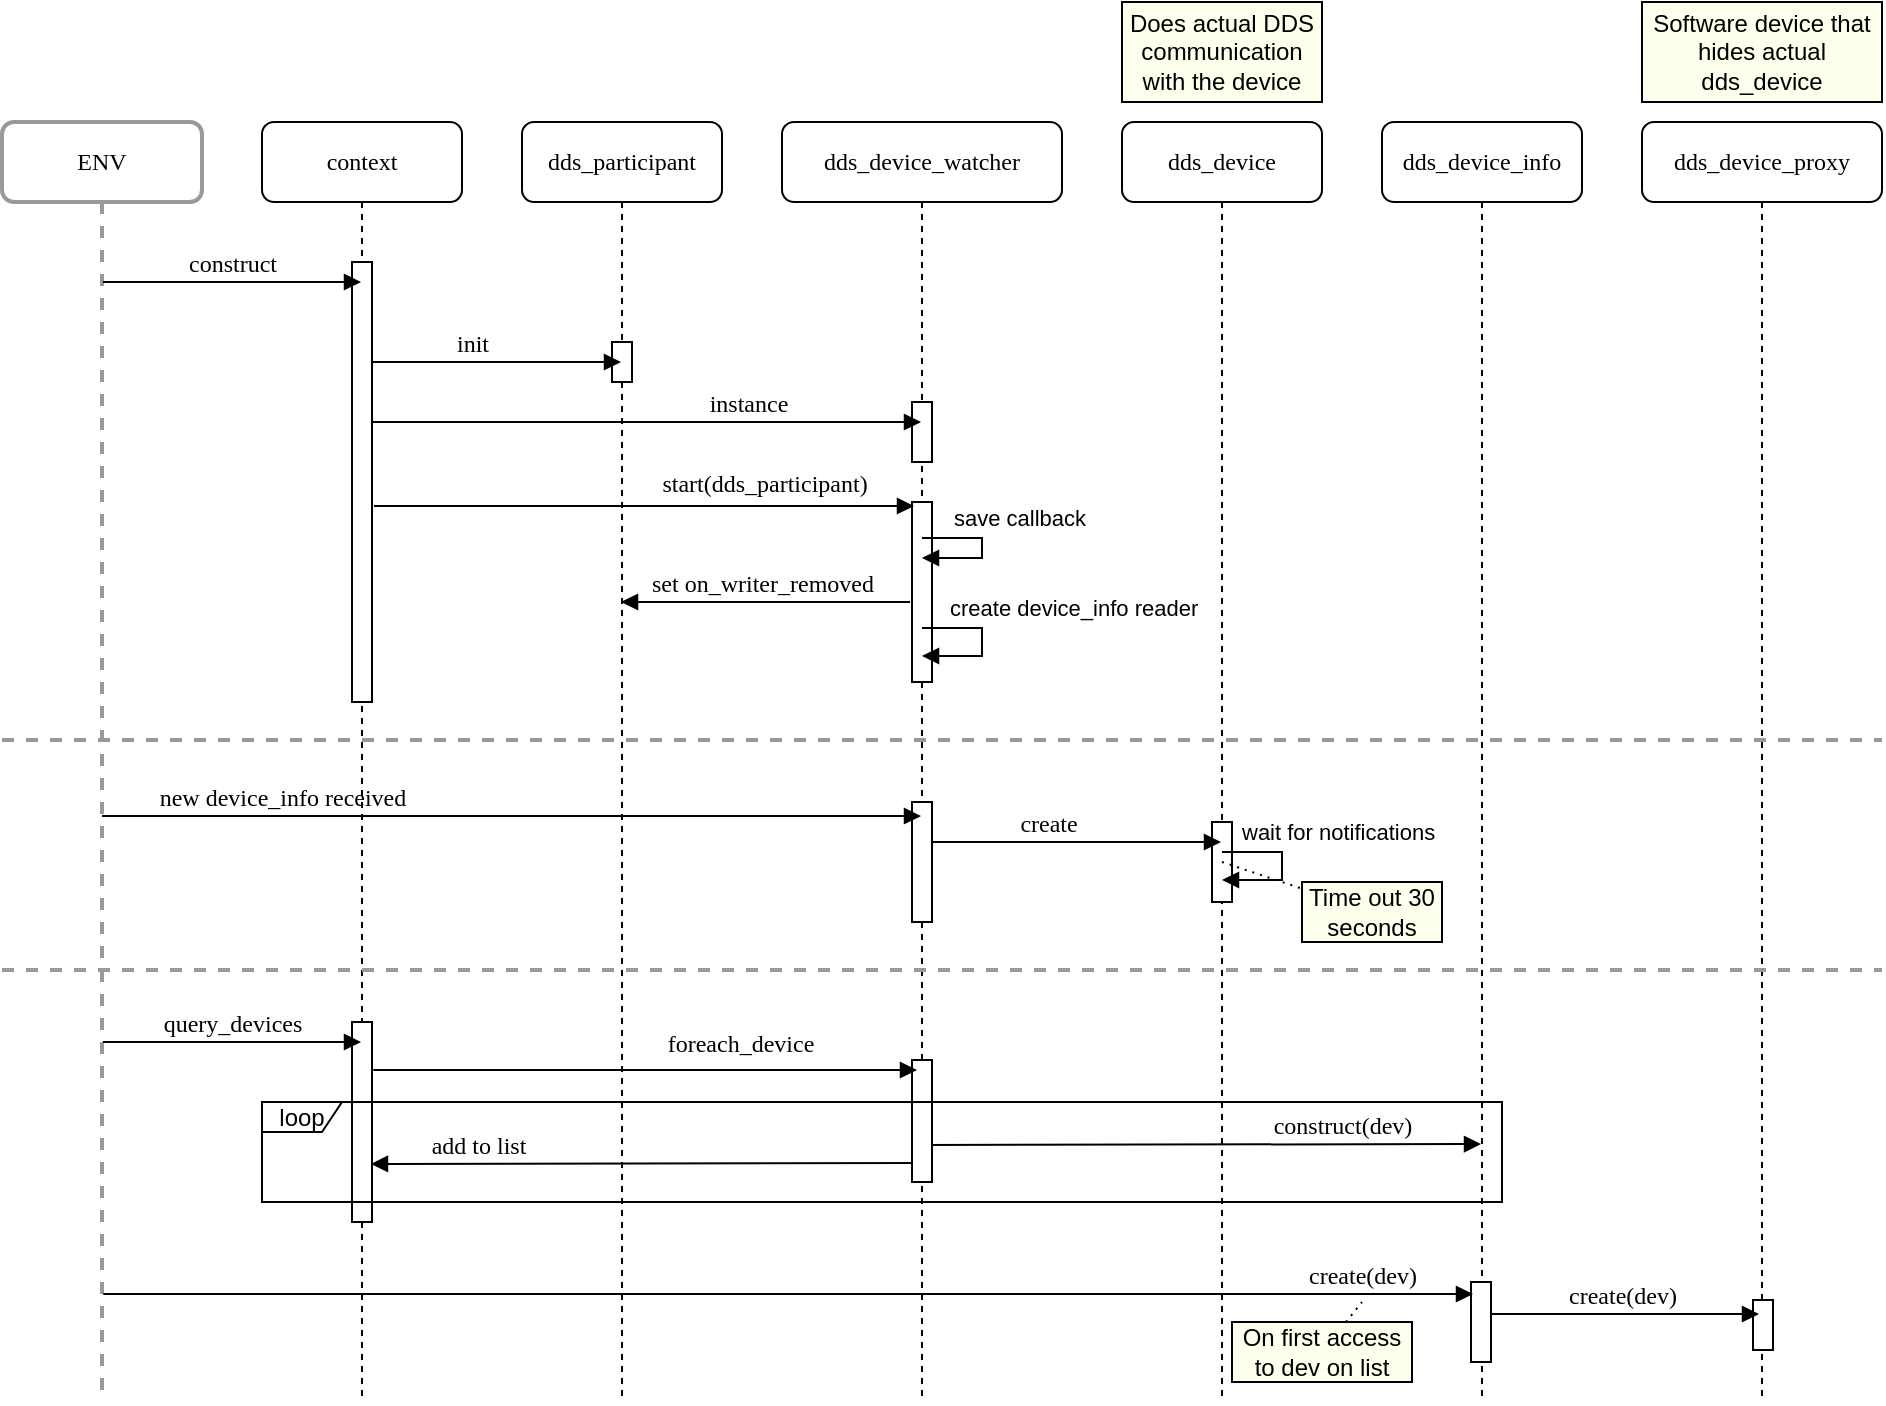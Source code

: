 <mxfile version="19.0.3" type="device"><diagram name="Page-1" id="13e1069c-82ec-6db2-03f1-153e76fe0fe0"><mxGraphModel dx="1422" dy="865" grid="1" gridSize="10" guides="1" tooltips="1" connect="1" arrows="1" fold="1" page="1" pageScale="1" pageWidth="1100" pageHeight="850" background="none" math="0" shadow="0"><root><mxCell id="0"/><mxCell id="1" parent="0"/><mxCell id="7baba1c4bc27f4b0-5" value="dds_device" style="shape=umlLifeline;perimeter=lifelinePerimeter;whiteSpace=wrap;html=1;container=1;collapsible=0;recursiveResize=0;outlineConnect=0;rounded=1;shadow=0;comic=0;labelBackgroundColor=none;strokeWidth=1;fontFamily=Verdana;fontSize=12;align=center;" parent="1" vertex="1"><mxGeometry x="640" y="80" width="100" height="640" as="geometry"/></mxCell><mxCell id="3s3n1fp5BQEVqPLAA9s2-27" value="" style="html=1;points=[];perimeter=orthogonalPerimeter;" parent="1" vertex="1"><mxGeometry x="685" y="430" width="10" height="40" as="geometry"/></mxCell><mxCell id="3s3n1fp5BQEVqPLAA9s2-26" value="wait for notifications" style="edgeStyle=orthogonalEdgeStyle;html=1;align=left;spacingLeft=2;endArrow=block;rounded=0;startArrow=none;" parent="1" edge="1"><mxGeometry x="-0.73" y="10" relative="1" as="geometry"><mxPoint x="695" y="445" as="sourcePoint"/><Array as="points"><mxPoint x="690" y="445"/><mxPoint x="720" y="445"/><mxPoint x="720" y="459"/></Array><mxPoint x="690" y="459" as="targetPoint"/><mxPoint as="offset"/></mxGeometry></mxCell><mxCell id="3s3n1fp5BQEVqPLAA9s2-56" value="construct(dev)" style="html=1;verticalAlign=bottom;endArrow=block;labelBackgroundColor=none;fontFamily=Verdana;fontSize=12;edgeStyle=elbowEdgeStyle;elbow=vertical;startArrow=none;" parent="1" edge="1"><mxGeometry x="0.504" relative="1" as="geometry"><mxPoint x="540" y="591.5" as="sourcePoint"/><mxPoint x="819.5" y="591" as="targetPoint"/><Array as="points"><mxPoint x="505" y="591"/><mxPoint x="90.5" y="610.5"/><mxPoint x="90.5" y="610.5"/></Array><mxPoint as="offset"/></mxGeometry></mxCell><mxCell id="3s3n1fp5BQEVqPLAA9s2-21" value="" style="html=1;verticalAlign=bottom;endArrow=none;labelBackgroundColor=none;fontFamily=Verdana;fontSize=12;edgeStyle=elbowEdgeStyle;elbow=vertical;" parent="1" target="3s3n1fp5BQEVqPLAA9s2-18" edge="1"><mxGeometry relative="1" as="geometry"><mxPoint x="260" y="230" as="sourcePoint"/><mxPoint x="579.5" y="230" as="targetPoint"/><Array as="points"/></mxGeometry></mxCell><mxCell id="7baba1c4bc27f4b0-2" value="context" style="shape=umlLifeline;perimeter=lifelinePerimeter;whiteSpace=wrap;html=1;container=1;collapsible=0;recursiveResize=0;outlineConnect=0;rounded=1;shadow=0;comic=0;labelBackgroundColor=none;strokeWidth=1;fontFamily=Verdana;fontSize=12;align=center;" parent="1" vertex="1"><mxGeometry x="210" y="80" width="100" height="640" as="geometry"/></mxCell><mxCell id="3s3n1fp5BQEVqPLAA9s2-20" value="" style="html=1;points=[];perimeter=orthogonalPerimeter;" parent="7baba1c4bc27f4b0-2" vertex="1"><mxGeometry x="45" y="70" width="10" height="220" as="geometry"/></mxCell><mxCell id="3s3n1fp5BQEVqPLAA9s2-32" value="" style="html=1;points=[];perimeter=orthogonalPerimeter;" parent="1" vertex="1"><mxGeometry x="255" y="530" width="10" height="100" as="geometry"/></mxCell><mxCell id="7baba1c4bc27f4b0-3" value="dds_device_watcher" style="shape=umlLifeline;perimeter=lifelinePerimeter;whiteSpace=wrap;html=1;container=1;collapsible=0;recursiveResize=0;outlineConnect=0;rounded=1;shadow=0;comic=0;labelBackgroundColor=none;strokeWidth=1;fontFamily=Verdana;fontSize=12;align=center;" parent="1" vertex="1"><mxGeometry x="470" y="80" width="140" height="640" as="geometry"/></mxCell><mxCell id="3s3n1fp5BQEVqPLAA9s2-39" value="add to list" style="html=1;verticalAlign=bottom;endArrow=block;labelBackgroundColor=none;fontFamily=Verdana;fontSize=12;edgeStyle=elbowEdgeStyle;elbow=vertical;rounded=0;exitX=0.532;exitY=0.658;exitDx=0;exitDy=0;exitPerimeter=0;" parent="7baba1c4bc27f4b0-3" edge="1"><mxGeometry x="0.61" relative="1" as="geometry"><mxPoint x="69.84" y="520.48" as="sourcePoint"/><mxPoint x="-205.5" y="520.5" as="targetPoint"/><Array as="points"><mxPoint x="-120" y="521"/><mxPoint x="50.5" y="460.5"/><mxPoint x="50.5" y="481.5"/><mxPoint x="10.5" y="491.5"/><mxPoint x="120.5" y="531.5"/></Array><mxPoint as="offset"/></mxGeometry></mxCell><mxCell id="3s3n1fp5BQEVqPLAA9s2-22" value="" style="html=1;points=[];perimeter=orthogonalPerimeter;" parent="7baba1c4bc27f4b0-3" vertex="1"><mxGeometry x="65" y="190" width="10" height="90" as="geometry"/></mxCell><mxCell id="3s3n1fp5BQEVqPLAA9s2-7" value="save callback" style="edgeStyle=orthogonalEdgeStyle;html=1;align=left;spacingLeft=2;endArrow=block;rounded=0;" parent="7baba1c4bc27f4b0-3" edge="1"><mxGeometry x="-0.672" y="10" relative="1" as="geometry"><mxPoint x="70" y="208" as="sourcePoint"/><Array as="points"><mxPoint x="100" y="208"/><mxPoint x="100" y="218"/></Array><mxPoint x="70" y="218" as="targetPoint"/><mxPoint as="offset"/></mxGeometry></mxCell><mxCell id="3s3n1fp5BQEVqPLAA9s2-14" value="create device_info reader" style="edgeStyle=orthogonalEdgeStyle;html=1;align=left;spacingLeft=2;endArrow=block;rounded=0;" parent="7baba1c4bc27f4b0-3" edge="1"><mxGeometry x="-0.73" y="10" relative="1" as="geometry"><mxPoint x="70" y="253" as="sourcePoint"/><Array as="points"><mxPoint x="70" y="253"/><mxPoint x="100" y="253"/><mxPoint x="100" y="267"/></Array><mxPoint x="70" y="267" as="targetPoint"/><mxPoint as="offset"/></mxGeometry></mxCell><mxCell id="3s3n1fp5BQEVqPLAA9s2-34" value="" style="html=1;points=[];perimeter=orthogonalPerimeter;" parent="7baba1c4bc27f4b0-3" vertex="1"><mxGeometry x="65" y="469" width="10" height="61" as="geometry"/></mxCell><mxCell id="3s3n1fp5BQEVqPLAA9s2-36" value="loop" style="shape=umlFrame;whiteSpace=wrap;html=1;strokeColor=#000000;strokeWidth=1;width=40;height=15;" parent="7baba1c4bc27f4b0-3" vertex="1"><mxGeometry x="-260" y="490" width="620" height="50" as="geometry"/></mxCell><mxCell id="7baba1c4bc27f4b0-6" value="dds_device_info" style="shape=umlLifeline;perimeter=lifelinePerimeter;whiteSpace=wrap;html=1;container=1;collapsible=0;recursiveResize=0;outlineConnect=0;rounded=1;shadow=0;comic=0;labelBackgroundColor=none;strokeWidth=1;fontFamily=Verdana;fontSize=12;align=center;" parent="1" vertex="1"><mxGeometry x="770" y="80" width="100" height="640" as="geometry"/></mxCell><mxCell id="3s3n1fp5BQEVqPLAA9s2-18" value="" style="html=1;points=[];perimeter=orthogonalPerimeter;" parent="1" vertex="1"><mxGeometry x="535" y="220" width="10" height="30" as="geometry"/></mxCell><mxCell id="7baba1c4bc27f4b0-4" value="dds_participant" style="shape=umlLifeline;perimeter=lifelinePerimeter;whiteSpace=wrap;html=1;container=1;collapsible=0;recursiveResize=0;outlineConnect=0;rounded=1;shadow=0;comic=0;labelBackgroundColor=none;strokeWidth=1;fontFamily=Verdana;fontSize=12;align=center;" parent="1" vertex="1"><mxGeometry x="340" y="80" width="100" height="640" as="geometry"/></mxCell><mxCell id="3s3n1fp5BQEVqPLAA9s2-16" value="" style="html=1;points=[];perimeter=orthogonalPerimeter;" parent="7baba1c4bc27f4b0-4" vertex="1"><mxGeometry x="45" y="110" width="10" height="20" as="geometry"/></mxCell><mxCell id="7baba1c4bc27f4b0-7" value="dds_device_proxy" style="shape=umlLifeline;perimeter=lifelinePerimeter;whiteSpace=wrap;html=1;container=1;collapsible=0;recursiveResize=0;outlineConnect=0;rounded=1;shadow=0;comic=0;labelBackgroundColor=none;strokeWidth=1;fontFamily=Verdana;fontSize=12;align=center;" parent="1" vertex="1"><mxGeometry x="900" y="80" width="120" height="640" as="geometry"/></mxCell><mxCell id="7baba1c4bc27f4b0-8" value="ENV" style="shape=umlLifeline;perimeter=lifelinePerimeter;whiteSpace=wrap;html=1;container=1;collapsible=0;recursiveResize=0;outlineConnect=0;rounded=1;shadow=0;comic=0;labelBackgroundColor=none;strokeWidth=2;fontFamily=Verdana;fontSize=12;align=center;perimeterSpacing=0;glass=0;sketch=0;strokeColor=#999999;" parent="1" vertex="1"><mxGeometry x="80" y="80" width="100" height="640" as="geometry"/></mxCell><mxCell id="7baba1c4bc27f4b0-11" value="construct" style="html=1;verticalAlign=bottom;endArrow=block;labelBackgroundColor=none;fontFamily=Verdana;fontSize=12;edgeStyle=elbowEdgeStyle;elbow=vertical;" parent="1" source="7baba1c4bc27f4b0-8" target="7baba1c4bc27f4b0-2" edge="1"><mxGeometry relative="1" as="geometry"><mxPoint x="155" y="188" as="sourcePoint"/><mxPoint x="250" y="190" as="targetPoint"/><Array as="points"><mxPoint x="190" y="160"/><mxPoint x="220" y="160"/><mxPoint x="250" y="180"/><mxPoint x="250" y="180"/></Array></mxGeometry></mxCell><mxCell id="3s3n1fp5BQEVqPLAA9s2-2" value="instance" style="html=1;verticalAlign=bottom;endArrow=block;labelBackgroundColor=none;fontFamily=Verdana;fontSize=12;edgeStyle=elbowEdgeStyle;elbow=vertical;startArrow=none;" parent="1" source="3s3n1fp5BQEVqPLAA9s2-18" target="7baba1c4bc27f4b0-3" edge="1"><mxGeometry relative="1" as="geometry"><mxPoint x="260" y="230" as="sourcePoint"/><mxPoint x="510" y="250" as="targetPoint"/><Array as="points"><mxPoint x="450" y="230"/><mxPoint x="490" y="220"/></Array></mxGeometry></mxCell><mxCell id="3s3n1fp5BQEVqPLAA9s2-9" value="set on_writer_removed" style="html=1;verticalAlign=bottom;endArrow=block;labelBackgroundColor=none;fontFamily=Verdana;fontSize=12;edgeStyle=elbowEdgeStyle;elbow=vertical;" parent="1" edge="1"><mxGeometry x="0.024" relative="1" as="geometry"><mxPoint x="534" y="320" as="sourcePoint"/><mxPoint x="389.5" y="320" as="targetPoint"/><Array as="points"><mxPoint x="470" y="320"/><mxPoint x="510" y="260"/><mxPoint x="510" y="281"/><mxPoint x="470" y="291"/><mxPoint x="580" y="331"/></Array><mxPoint as="offset"/></mxGeometry></mxCell><mxCell id="7baba1c4bc27f4b0-14" value="init" style="html=1;verticalAlign=bottom;endArrow=block;labelBackgroundColor=none;fontFamily=Verdana;fontSize=12;edgeStyle=elbowEdgeStyle;elbow=vertical;" parent="1" target="7baba1c4bc27f4b0-4" edge="1"><mxGeometry relative="1" as="geometry"><mxPoint x="280" y="200" as="sourcePoint"/><mxPoint x="429.5" y="193" as="targetPoint"/><Array as="points"><mxPoint x="260" y="200"/><mxPoint x="260" y="193"/></Array></mxGeometry></mxCell><mxCell id="3s3n1fp5BQEVqPLAA9s2-24" value="" style="html=1;points=[];perimeter=orthogonalPerimeter;" parent="1" vertex="1"><mxGeometry x="535" y="420" width="10" height="60" as="geometry"/></mxCell><mxCell id="3s3n1fp5BQEVqPLAA9s2-23" value="new device_info received" style="html=1;verticalAlign=bottom;endArrow=block;labelBackgroundColor=none;fontFamily=Verdana;fontSize=12;edgeStyle=elbowEdgeStyle;elbow=vertical;" parent="1" edge="1"><mxGeometry x="-0.56" relative="1" as="geometry"><mxPoint x="130" y="427" as="sourcePoint"/><mxPoint x="539.5" y="427" as="targetPoint"/><Array as="points"><mxPoint x="450" y="427"/><mxPoint x="185.5" y="442"/><mxPoint x="215.5" y="442"/><mxPoint x="245.5" y="462"/><mxPoint x="245.5" y="462"/></Array><mxPoint as="offset"/></mxGeometry></mxCell><mxCell id="3s3n1fp5BQEVqPLAA9s2-25" value="create" style="html=1;verticalAlign=bottom;endArrow=block;labelBackgroundColor=none;fontFamily=Verdana;fontSize=12;edgeStyle=elbowEdgeStyle;elbow=vertical;" parent="1" edge="1"><mxGeometry x="-0.197" relative="1" as="geometry"><mxPoint x="545" y="440" as="sourcePoint"/><mxPoint x="689.5" y="440" as="targetPoint"/><Array as="points"><mxPoint x="630" y="440"/><mxPoint x="600" y="460"/><mxPoint x="335.5" y="475"/><mxPoint x="365.5" y="475"/><mxPoint x="395.5" y="495"/><mxPoint x="395.5" y="495"/></Array><mxPoint as="offset"/></mxGeometry></mxCell><mxCell id="3s3n1fp5BQEVqPLAA9s2-29" value="" style="line;strokeWidth=2;fillColor=none;align=left;verticalAlign=middle;spacingTop=-1;spacingLeft=3;spacingRight=3;rotatable=0;labelPosition=right;points=[];portConstraint=eastwest;dashed=1;strokeColor=#999999;" parent="1" vertex="1"><mxGeometry x="80" y="385" width="940" height="8" as="geometry"/></mxCell><mxCell id="3s3n1fp5BQEVqPLAA9s2-30" value="" style="line;strokeWidth=2;fillColor=none;align=left;verticalAlign=middle;spacingTop=-1;spacingLeft=3;spacingRight=3;rotatable=0;labelPosition=right;points=[];portConstraint=eastwest;dashed=1;strokeColor=#999999;" parent="1" vertex="1"><mxGeometry x="80" y="500" width="940" height="8" as="geometry"/></mxCell><mxCell id="3s3n1fp5BQEVqPLAA9s2-31" value="query_devices" style="html=1;verticalAlign=bottom;endArrow=block;labelBackgroundColor=none;fontFamily=Verdana;fontSize=12;edgeStyle=elbowEdgeStyle;elbow=vertical;" parent="1" source="7baba1c4bc27f4b0-8" target="7baba1c4bc27f4b0-2" edge="1"><mxGeometry relative="1" as="geometry"><mxPoint x="125" y="540" as="sourcePoint"/><mxPoint x="255" y="540" as="targetPoint"/><Array as="points"><mxPoint x="200" y="540"/><mxPoint x="215.5" y="540"/><mxPoint x="245.5" y="560"/><mxPoint x="245.5" y="560"/></Array></mxGeometry></mxCell><mxCell id="3s3n1fp5BQEVqPLAA9s2-33" value="foreach_device" style="html=1;verticalAlign=bottom;endArrow=block;labelBackgroundColor=none;fontFamily=Verdana;fontSize=12;edgeStyle=elbowEdgeStyle;elbow=vertical;" parent="1" edge="1"><mxGeometry x="0.431" y="4" relative="1" as="geometry"><mxPoint x="298" y="554" as="sourcePoint"/><mxPoint x="537.5" y="554" as="targetPoint"/><Array as="points"><mxPoint x="261" y="554"/><mxPoint x="223.5" y="554"/><mxPoint x="253.5" y="574"/><mxPoint x="253.5" y="574"/></Array><mxPoint as="offset"/></mxGeometry></mxCell><mxCell id="3s3n1fp5BQEVqPLAA9s2-43" value="" style="html=1;points=[];perimeter=orthogonalPerimeter;" parent="1" vertex="1"><mxGeometry x="814.5" y="660" width="10" height="40" as="geometry"/></mxCell><mxCell id="3s3n1fp5BQEVqPLAA9s2-50" value="" style="html=1;points=[];perimeter=orthogonalPerimeter;" parent="1" vertex="1"><mxGeometry x="955.5" y="669" width="10" height="25" as="geometry"/></mxCell><mxCell id="3s3n1fp5BQEVqPLAA9s2-41" value="create(dev)" style="html=1;verticalAlign=bottom;endArrow=block;labelBackgroundColor=none;fontFamily=Verdana;fontSize=12;edgeStyle=elbowEdgeStyle;elbow=vertical;entryX=0.4;entryY=0.5;entryDx=0;entryDy=0;entryPerimeter=0;startArrow=none;" parent="1" edge="1"><mxGeometry x="0.183" relative="1" as="geometry"><mxPoint x="849.5" y="676" as="sourcePoint"/><mxPoint x="958.5" y="676" as="targetPoint"/><Array as="points"><mxPoint x="819.5" y="676"/><mxPoint x="405" y="695.5"/><mxPoint x="405" y="695.5"/></Array><mxPoint as="offset"/></mxGeometry></mxCell><mxCell id="3s3n1fp5BQEVqPLAA9s2-53" value="create(dev)" style="html=1;verticalAlign=bottom;endArrow=block;labelBackgroundColor=none;fontFamily=Verdana;fontSize=12;edgeStyle=elbowEdgeStyle;elbow=vertical;startArrow=none;" parent="1" edge="1"><mxGeometry x="0.899" relative="1" as="geometry"><mxPoint x="535.5" y="666" as="sourcePoint"/><mxPoint x="815.5" y="666" as="targetPoint"/><Array as="points"><mxPoint x="126" y="666"/><mxPoint x="116.5" y="685.5"/><mxPoint x="116.5" y="685.5"/></Array><mxPoint as="offset"/></mxGeometry></mxCell><mxCell id="3s3n1fp5BQEVqPLAA9s2-3" value="start(dds_participant)" style="html=1;verticalAlign=bottom;endArrow=block;labelBackgroundColor=none;fontFamily=Verdana;fontSize=12;edgeStyle=elbowEdgeStyle;elbow=vertical;" parent="1" edge="1"><mxGeometry x="0.44" y="2" relative="1" as="geometry"><mxPoint x="266" y="272" as="sourcePoint"/><mxPoint x="536" y="272" as="targetPoint"/><Array as="points"><mxPoint x="476" y="272"/><mxPoint x="481.5" y="259.5"/></Array><mxPoint as="offset"/></mxGeometry></mxCell><mxCell id="3s3n1fp5BQEVqPLAA9s2-58" value="" style="endArrow=none;dashed=1;html=1;dashPattern=1 3;strokeWidth=1;rounded=0;" parent="1" source="3s3n1fp5BQEVqPLAA9s2-57" edge="1"><mxGeometry width="50" height="50" relative="1" as="geometry"><mxPoint x="380" y="770" as="sourcePoint"/><mxPoint x="760" y="670" as="targetPoint"/></mxGeometry></mxCell><mxCell id="3s3n1fp5BQEVqPLAA9s2-59" value="Does actual DDS communication with the device" style="text;html=1;strokeColor=default;fillColor=#FFFFEE;align=center;verticalAlign=middle;whiteSpace=wrap;rounded=0;" parent="1" vertex="1"><mxGeometry x="640" y="20" width="100" height="50" as="geometry"/></mxCell><mxCell id="3s3n1fp5BQEVqPLAA9s2-60" value="Software device that hides actual dds_device" style="text;html=1;strokeColor=default;fillColor=#FFFFEE;align=center;verticalAlign=middle;whiteSpace=wrap;rounded=0;" parent="1" vertex="1"><mxGeometry x="900" y="20" width="120" height="50" as="geometry"/></mxCell><mxCell id="3s3n1fp5BQEVqPLAA9s2-57" value="On first access to dev on list" style="text;html=1;strokeColor=default;fillColor=#FFFFEE;align=center;verticalAlign=middle;whiteSpace=wrap;rounded=0;" parent="1" vertex="1"><mxGeometry x="695" y="680" width="90" height="30" as="geometry"/></mxCell><mxCell id="qq8XXmXCdDOFwhUxZzJb-3" value="" style="endArrow=none;dashed=1;html=1;dashPattern=1 3;strokeWidth=1;rounded=0;" edge="1" parent="1" target="qq8XXmXCdDOFwhUxZzJb-1"><mxGeometry width="50" height="50" relative="1" as="geometry"><mxPoint x="690" y="450" as="sourcePoint"/><mxPoint x="770" y="680" as="targetPoint"/></mxGeometry></mxCell><mxCell id="qq8XXmXCdDOFwhUxZzJb-1" value="Time out 30 seconds" style="text;html=1;strokeColor=default;fillColor=#FFFFEE;align=center;verticalAlign=middle;whiteSpace=wrap;rounded=0;" vertex="1" parent="1"><mxGeometry x="730" y="460" width="70" height="30" as="geometry"/></mxCell></root></mxGraphModel></diagram></mxfile>